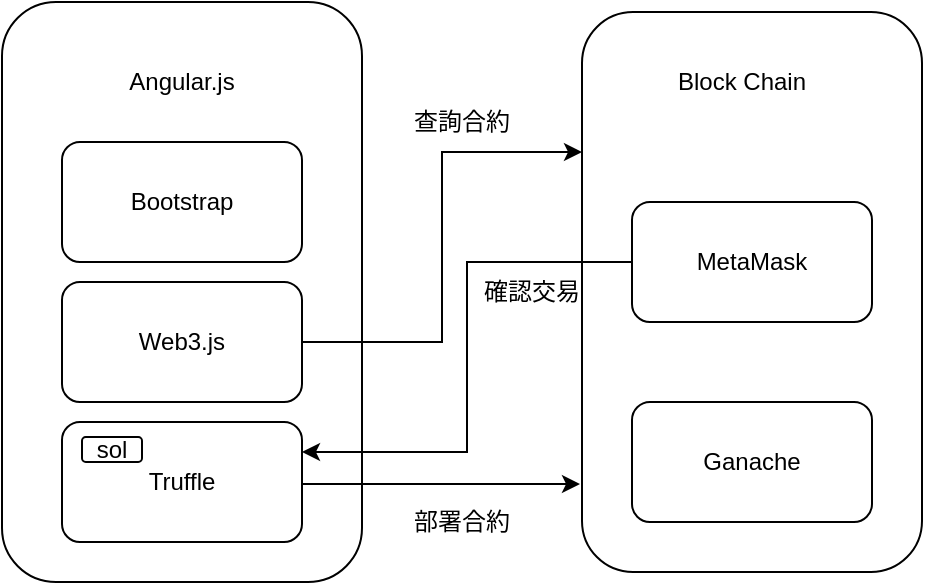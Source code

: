 <mxfile version="14.6.1" type="github">
  <diagram id="5xdeOlz6Ynit4_FdYeS-" name="Page-1">
    <mxGraphModel dx="767" dy="542" grid="1" gridSize="10" guides="1" tooltips="1" connect="1" arrows="1" fold="1" page="1" pageScale="1" pageWidth="850" pageHeight="1100" math="0" shadow="0">
      <root>
        <mxCell id="0" />
        <mxCell id="1" parent="0" />
        <mxCell id="Dl2Isrg3kIRI_8TTXz2q-1" value="&lt;div&gt;&lt;font face=&quot;helvetica neue&quot;&gt;&lt;span style=&quot;font-size: 22px&quot;&gt;&lt;br&gt;&lt;/span&gt;&lt;/font&gt;&lt;/div&gt;" style="rounded=1;whiteSpace=wrap;html=1;" vertex="1" parent="1">
          <mxGeometry x="100" y="30" width="180" height="290" as="geometry" />
        </mxCell>
        <mxCell id="Dl2Isrg3kIRI_8TTXz2q-4" value="Angular.js" style="text;html=1;strokeColor=none;fillColor=none;align=center;verticalAlign=middle;whiteSpace=wrap;rounded=0;" vertex="1" parent="1">
          <mxGeometry x="140" y="50" width="100" height="40" as="geometry" />
        </mxCell>
        <mxCell id="Dl2Isrg3kIRI_8TTXz2q-5" value="Bootstrap" style="rounded=1;whiteSpace=wrap;html=1;" vertex="1" parent="1">
          <mxGeometry x="130" y="100" width="120" height="60" as="geometry" />
        </mxCell>
        <mxCell id="Dl2Isrg3kIRI_8TTXz2q-16" style="edgeStyle=orthogonalEdgeStyle;rounded=0;orthogonalLoop=1;jettySize=auto;html=1;exitX=1;exitY=0.5;exitDx=0;exitDy=0;entryX=0;entryY=0.25;entryDx=0;entryDy=0;" edge="1" parent="1" source="Dl2Isrg3kIRI_8TTXz2q-6" target="Dl2Isrg3kIRI_8TTXz2q-8">
          <mxGeometry relative="1" as="geometry" />
        </mxCell>
        <mxCell id="Dl2Isrg3kIRI_8TTXz2q-6" value="Web3.js" style="rounded=1;whiteSpace=wrap;html=1;" vertex="1" parent="1">
          <mxGeometry x="130" y="170" width="120" height="60" as="geometry" />
        </mxCell>
        <mxCell id="Dl2Isrg3kIRI_8TTXz2q-7" value="Truffle" style="rounded=1;whiteSpace=wrap;html=1;" vertex="1" parent="1">
          <mxGeometry x="130" y="240" width="120" height="60" as="geometry" />
        </mxCell>
        <mxCell id="Dl2Isrg3kIRI_8TTXz2q-8" value="" style="rounded=1;whiteSpace=wrap;html=1;" vertex="1" parent="1">
          <mxGeometry x="390" y="35" width="170" height="280" as="geometry" />
        </mxCell>
        <mxCell id="Dl2Isrg3kIRI_8TTXz2q-9" value="Block Chain" style="text;html=1;strokeColor=none;fillColor=none;align=center;verticalAlign=middle;whiteSpace=wrap;rounded=0;" vertex="1" parent="1">
          <mxGeometry x="425" y="60" width="90" height="20" as="geometry" />
        </mxCell>
        <mxCell id="Dl2Isrg3kIRI_8TTXz2q-10" value="" style="endArrow=classic;html=1;exitX=1;exitY=0.5;exitDx=0;exitDy=0;" edge="1" parent="1">
          <mxGeometry width="50" height="50" relative="1" as="geometry">
            <mxPoint x="250" y="271" as="sourcePoint" />
            <mxPoint x="389" y="271" as="targetPoint" />
          </mxGeometry>
        </mxCell>
        <mxCell id="Dl2Isrg3kIRI_8TTXz2q-11" value="部署合約" style="text;html=1;strokeColor=none;fillColor=none;align=center;verticalAlign=middle;whiteSpace=wrap;rounded=0;" vertex="1" parent="1">
          <mxGeometry x="300" y="280" width="60" height="20" as="geometry" />
        </mxCell>
        <mxCell id="Dl2Isrg3kIRI_8TTXz2q-12" value="Ganache" style="rounded=1;whiteSpace=wrap;html=1;" vertex="1" parent="1">
          <mxGeometry x="415" y="230" width="120" height="60" as="geometry" />
        </mxCell>
        <mxCell id="Dl2Isrg3kIRI_8TTXz2q-14" style="edgeStyle=orthogonalEdgeStyle;rounded=0;orthogonalLoop=1;jettySize=auto;html=1;entryX=1;entryY=0.25;entryDx=0;entryDy=0;" edge="1" parent="1" source="Dl2Isrg3kIRI_8TTXz2q-13" target="Dl2Isrg3kIRI_8TTXz2q-7">
          <mxGeometry relative="1" as="geometry" />
        </mxCell>
        <mxCell id="Dl2Isrg3kIRI_8TTXz2q-13" value="MetaMask" style="rounded=1;whiteSpace=wrap;html=1;" vertex="1" parent="1">
          <mxGeometry x="415" y="130" width="120" height="60" as="geometry" />
        </mxCell>
        <mxCell id="Dl2Isrg3kIRI_8TTXz2q-15" value="確認交易" style="text;html=1;strokeColor=none;fillColor=none;align=center;verticalAlign=middle;whiteSpace=wrap;rounded=0;" vertex="1" parent="1">
          <mxGeometry x="340" y="165" width="50" height="20" as="geometry" />
        </mxCell>
        <mxCell id="Dl2Isrg3kIRI_8TTXz2q-17" value="查詢合約" style="text;html=1;strokeColor=none;fillColor=none;align=center;verticalAlign=middle;whiteSpace=wrap;rounded=0;" vertex="1" parent="1">
          <mxGeometry x="300" y="80" width="60" height="20" as="geometry" />
        </mxCell>
        <mxCell id="Dl2Isrg3kIRI_8TTXz2q-21" value="sol" style="rounded=1;whiteSpace=wrap;html=1;" vertex="1" parent="1">
          <mxGeometry x="140" y="247.5" width="30" height="12.5" as="geometry" />
        </mxCell>
      </root>
    </mxGraphModel>
  </diagram>
</mxfile>
